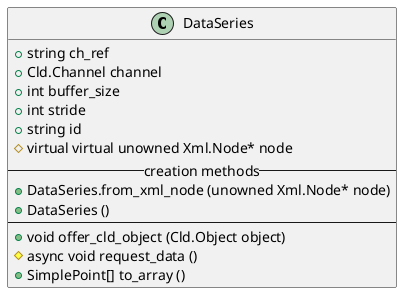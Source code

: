 /'
 '  UML include file for DataSeries
 '/

@startuml
class DataSeries {
    +string ch_ref
    +Cld.Channel channel
    +int buffer_size
    +int stride
    +string id
    #virtual virtual unowned Xml.Node* node
    --creation methods--
    +DataSeries.from_xml_node (unowned Xml.Node* node)
    +DataSeries ()
    ----
    +void offer_cld_object (Cld.Object object)
    #async void request_data ()
    +SimplePoint[] to_array ()
}
@enduml
